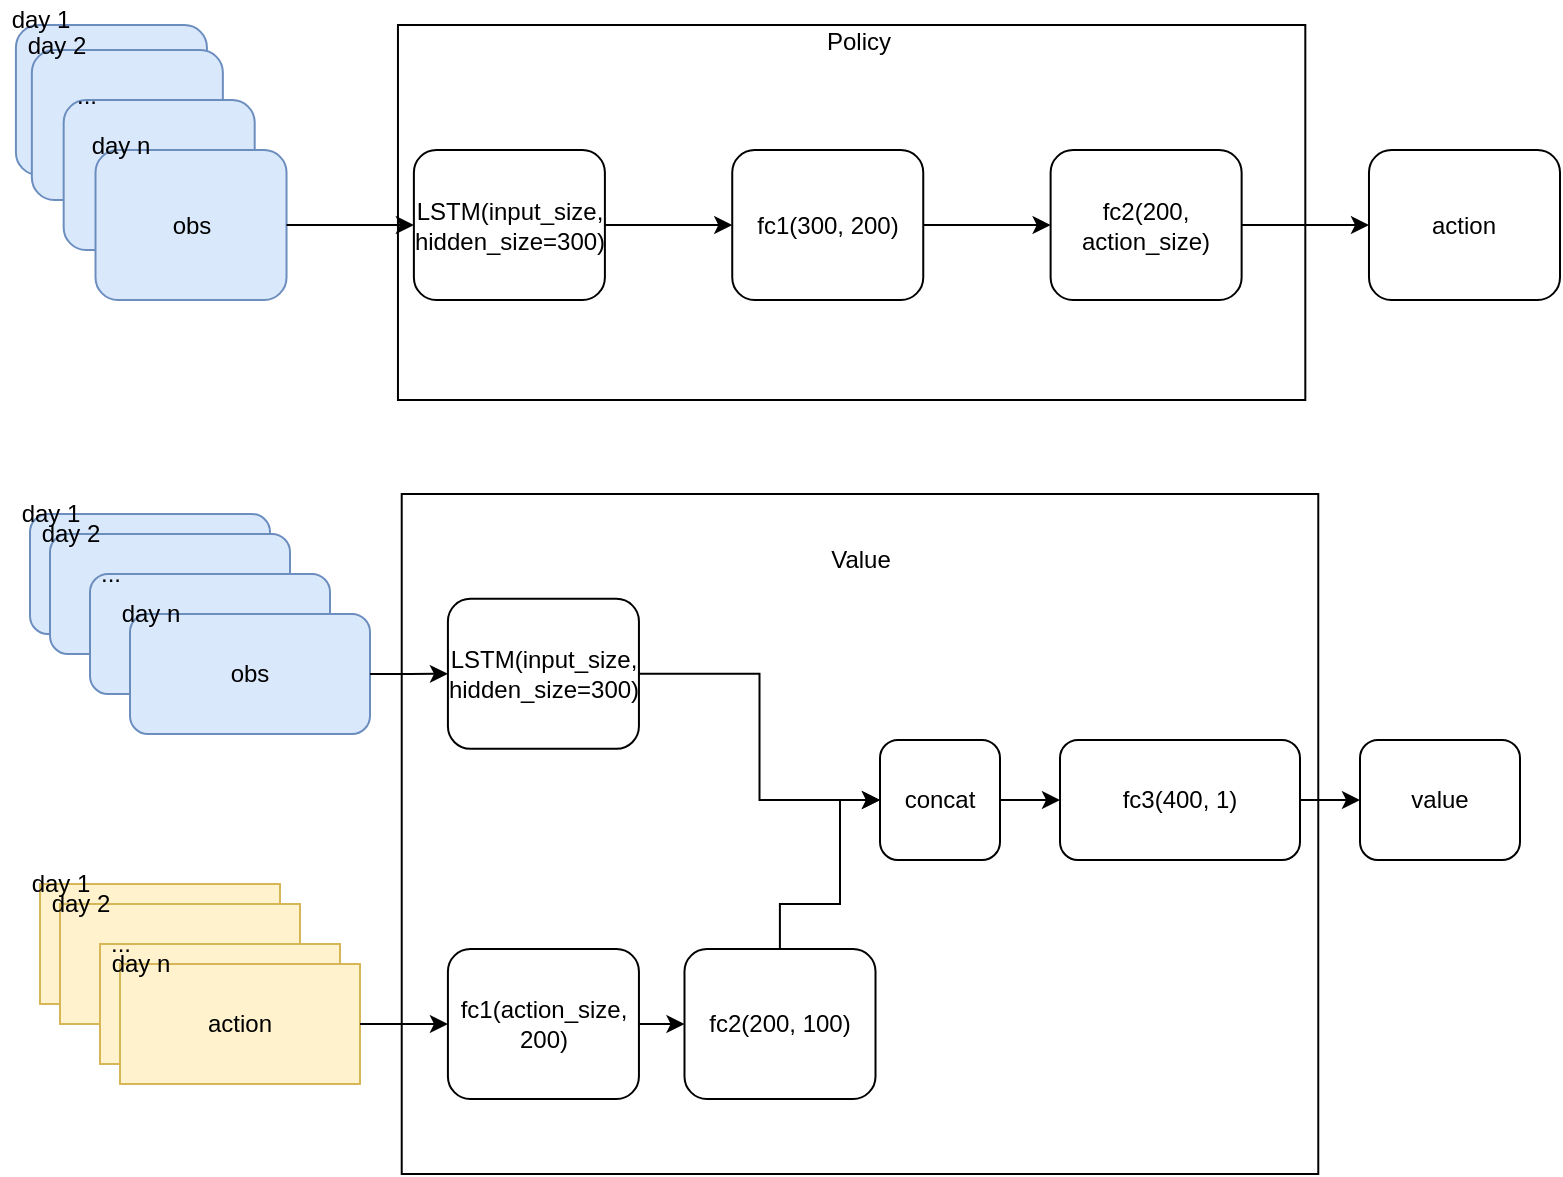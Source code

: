 <mxfile version="12.7.0" type="github">
  <diagram id="daTb2npAAJ260f9mKlmX" name="Page-1">
    <mxGraphModel dx="1426" dy="794" grid="1" gridSize="10" guides="1" tooltips="1" connect="1" arrows="1" fold="1" page="1" pageScale="1" pageWidth="827" pageHeight="1169" math="0" shadow="0">
      <root>
        <mxCell id="0"/>
        <mxCell id="1" parent="0"/>
        <mxCell id="OG2uGzJ4i9f9NUBHowkB-85" value="" style="rounded=0;whiteSpace=wrap;html=1;" vertex="1" parent="1">
          <mxGeometry x="220.86" y="367" width="458.28" height="340" as="geometry"/>
        </mxCell>
        <mxCell id="OG2uGzJ4i9f9NUBHowkB-38" value="" style="group" vertex="1" connectable="0" parent="1">
          <mxGeometry x="30" y="552" width="170" height="110" as="geometry"/>
        </mxCell>
        <mxCell id="OG2uGzJ4i9f9NUBHowkB-24" value="" style="group" vertex="1" connectable="0" parent="OG2uGzJ4i9f9NUBHowkB-38">
          <mxGeometry width="130" height="70" as="geometry"/>
        </mxCell>
        <mxCell id="OG2uGzJ4i9f9NUBHowkB-2" value="action&lt;br&gt;" style="rounded=0;whiteSpace=wrap;html=1;fillColor=#fff2cc;strokeColor=#d6b656;" vertex="1" parent="OG2uGzJ4i9f9NUBHowkB-24">
          <mxGeometry x="10" y="10" width="120" height="60" as="geometry"/>
        </mxCell>
        <mxCell id="OG2uGzJ4i9f9NUBHowkB-7" value="day 1" style="text;html=1;align=center;verticalAlign=middle;resizable=0;points=[];autosize=1;" vertex="1" parent="OG2uGzJ4i9f9NUBHowkB-24">
          <mxGeometry width="40" height="20" as="geometry"/>
        </mxCell>
        <mxCell id="OG2uGzJ4i9f9NUBHowkB-25" value="" style="group" vertex="1" connectable="0" parent="OG2uGzJ4i9f9NUBHowkB-38">
          <mxGeometry x="10" y="10" width="130" height="70" as="geometry"/>
        </mxCell>
        <mxCell id="OG2uGzJ4i9f9NUBHowkB-26" value="action&lt;br&gt;" style="rounded=0;whiteSpace=wrap;html=1;fillColor=#fff2cc;strokeColor=#d6b656;" vertex="1" parent="OG2uGzJ4i9f9NUBHowkB-25">
          <mxGeometry x="10" y="10" width="120" height="60" as="geometry"/>
        </mxCell>
        <mxCell id="OG2uGzJ4i9f9NUBHowkB-27" value="day 2" style="text;html=1;align=center;verticalAlign=middle;resizable=0;points=[];autosize=1;" vertex="1" parent="OG2uGzJ4i9f9NUBHowkB-25">
          <mxGeometry width="40" height="20" as="geometry"/>
        </mxCell>
        <mxCell id="OG2uGzJ4i9f9NUBHowkB-31" value="" style="group" vertex="1" connectable="0" parent="OG2uGzJ4i9f9NUBHowkB-38">
          <mxGeometry x="30" y="30" width="130" height="70" as="geometry"/>
        </mxCell>
        <mxCell id="OG2uGzJ4i9f9NUBHowkB-32" value="action&lt;br&gt;" style="rounded=0;whiteSpace=wrap;html=1;fillColor=#fff2cc;strokeColor=#d6b656;" vertex="1" parent="OG2uGzJ4i9f9NUBHowkB-31">
          <mxGeometry x="10" y="10" width="120" height="60" as="geometry"/>
        </mxCell>
        <mxCell id="OG2uGzJ4i9f9NUBHowkB-33" value="..." style="text;html=1;align=center;verticalAlign=middle;resizable=0;points=[];autosize=1;" vertex="1" parent="OG2uGzJ4i9f9NUBHowkB-31">
          <mxGeometry x="5" width="30" height="20" as="geometry"/>
        </mxCell>
        <mxCell id="OG2uGzJ4i9f9NUBHowkB-34" value="" style="group" vertex="1" connectable="0" parent="OG2uGzJ4i9f9NUBHowkB-38">
          <mxGeometry x="40" y="40" width="130" height="70" as="geometry"/>
        </mxCell>
        <mxCell id="OG2uGzJ4i9f9NUBHowkB-35" value="action&lt;br&gt;" style="rounded=0;whiteSpace=wrap;html=1;fillColor=#fff2cc;strokeColor=#d6b656;" vertex="1" parent="OG2uGzJ4i9f9NUBHowkB-34">
          <mxGeometry x="10" y="10" width="120" height="60" as="geometry"/>
        </mxCell>
        <mxCell id="OG2uGzJ4i9f9NUBHowkB-36" value="day n" style="text;html=1;align=center;verticalAlign=middle;resizable=0;points=[];autosize=1;" vertex="1" parent="OG2uGzJ4i9f9NUBHowkB-34">
          <mxGeometry width="40" height="20" as="geometry"/>
        </mxCell>
        <mxCell id="OG2uGzJ4i9f9NUBHowkB-49" value="" style="group" vertex="1" connectable="0" parent="1">
          <mxGeometry x="25" y="367" width="180" height="120" as="geometry"/>
        </mxCell>
        <mxCell id="OG2uGzJ4i9f9NUBHowkB-50" value="" style="group" vertex="1" connectable="0" parent="OG2uGzJ4i9f9NUBHowkB-49">
          <mxGeometry width="130" height="70" as="geometry"/>
        </mxCell>
        <mxCell id="OG2uGzJ4i9f9NUBHowkB-51" value="market info" style="rounded=1;whiteSpace=wrap;html=1;fillColor=#dae8fc;strokeColor=#6c8ebf;" vertex="1" parent="OG2uGzJ4i9f9NUBHowkB-50">
          <mxGeometry x="10" y="10" width="120" height="60" as="geometry"/>
        </mxCell>
        <mxCell id="OG2uGzJ4i9f9NUBHowkB-52" value="day 1" style="text;html=1;align=center;verticalAlign=middle;resizable=0;points=[];autosize=1;" vertex="1" parent="OG2uGzJ4i9f9NUBHowkB-50">
          <mxGeometry width="40" height="20" as="geometry"/>
        </mxCell>
        <mxCell id="OG2uGzJ4i9f9NUBHowkB-53" value="" style="group" vertex="1" connectable="0" parent="OG2uGzJ4i9f9NUBHowkB-49">
          <mxGeometry x="10" y="10" width="150" height="90" as="geometry"/>
        </mxCell>
        <mxCell id="OG2uGzJ4i9f9NUBHowkB-54" value="market info" style="rounded=1;whiteSpace=wrap;html=1;fillColor=#dae8fc;strokeColor=#6c8ebf;" vertex="1" parent="OG2uGzJ4i9f9NUBHowkB-53">
          <mxGeometry x="10" y="10" width="120" height="60" as="geometry"/>
        </mxCell>
        <mxCell id="OG2uGzJ4i9f9NUBHowkB-55" value="day 2" style="text;html=1;align=center;verticalAlign=middle;resizable=0;points=[];autosize=1;" vertex="1" parent="OG2uGzJ4i9f9NUBHowkB-53">
          <mxGeometry width="40" height="20" as="geometry"/>
        </mxCell>
        <mxCell id="OG2uGzJ4i9f9NUBHowkB-56" value="" style="group" vertex="1" connectable="0" parent="OG2uGzJ4i9f9NUBHowkB-53">
          <mxGeometry x="20" y="20" width="130" height="70" as="geometry"/>
        </mxCell>
        <mxCell id="OG2uGzJ4i9f9NUBHowkB-57" value="market info" style="rounded=1;whiteSpace=wrap;html=1;fillColor=#dae8fc;strokeColor=#6c8ebf;" vertex="1" parent="OG2uGzJ4i9f9NUBHowkB-56">
          <mxGeometry x="10" y="10" width="120" height="60" as="geometry"/>
        </mxCell>
        <mxCell id="OG2uGzJ4i9f9NUBHowkB-58" value="..." style="text;html=1;align=center;verticalAlign=middle;resizable=0;points=[];autosize=1;" vertex="1" parent="OG2uGzJ4i9f9NUBHowkB-56">
          <mxGeometry x="5" width="30" height="20" as="geometry"/>
        </mxCell>
        <mxCell id="OG2uGzJ4i9f9NUBHowkB-59" value="" style="group" vertex="1" connectable="0" parent="OG2uGzJ4i9f9NUBHowkB-49">
          <mxGeometry x="50" y="50" width="130" height="70" as="geometry"/>
        </mxCell>
        <mxCell id="OG2uGzJ4i9f9NUBHowkB-60" value="obs" style="rounded=1;whiteSpace=wrap;html=1;fillColor=#dae8fc;strokeColor=#6c8ebf;" vertex="1" parent="OG2uGzJ4i9f9NUBHowkB-59">
          <mxGeometry x="10" y="10" width="120" height="60" as="geometry"/>
        </mxCell>
        <mxCell id="OG2uGzJ4i9f9NUBHowkB-61" value="day n" style="text;html=1;align=center;verticalAlign=middle;resizable=0;points=[];autosize=1;" vertex="1" parent="OG2uGzJ4i9f9NUBHowkB-59">
          <mxGeometry width="40" height="20" as="geometry"/>
        </mxCell>
        <mxCell id="OG2uGzJ4i9f9NUBHowkB-64" value="" style="group" vertex="1" connectable="0" parent="1">
          <mxGeometry x="20" y="120" width="780" height="200" as="geometry"/>
        </mxCell>
        <mxCell id="OG2uGzJ4i9f9NUBHowkB-62" value="" style="rounded=0;whiteSpace=wrap;html=1;" vertex="1" parent="OG2uGzJ4i9f9NUBHowkB-64">
          <mxGeometry x="198.98" y="12.5" width="453.673" height="187.5" as="geometry"/>
        </mxCell>
        <mxCell id="OG2uGzJ4i9f9NUBHowkB-37" value="" style="group" vertex="1" connectable="0" parent="OG2uGzJ4i9f9NUBHowkB-64">
          <mxGeometry width="143.265" height="150" as="geometry"/>
        </mxCell>
        <mxCell id="OG2uGzJ4i9f9NUBHowkB-8" value="" style="group" vertex="1" connectable="0" parent="OG2uGzJ4i9f9NUBHowkB-37">
          <mxGeometry width="103.469" height="87.5" as="geometry"/>
        </mxCell>
        <mxCell id="OG2uGzJ4i9f9NUBHowkB-1" value="market info" style="rounded=1;whiteSpace=wrap;html=1;fillColor=#dae8fc;strokeColor=#6c8ebf;" vertex="1" parent="OG2uGzJ4i9f9NUBHowkB-8">
          <mxGeometry x="7.959" y="12.5" width="95.51" height="75" as="geometry"/>
        </mxCell>
        <mxCell id="OG2uGzJ4i9f9NUBHowkB-6" value="day 1" style="text;html=1;align=center;verticalAlign=middle;resizable=0;points=[];autosize=1;" vertex="1" parent="OG2uGzJ4i9f9NUBHowkB-8">
          <mxGeometry width="40" height="20" as="geometry"/>
        </mxCell>
        <mxCell id="OG2uGzJ4i9f9NUBHowkB-9" value="" style="group" vertex="1" connectable="0" parent="OG2uGzJ4i9f9NUBHowkB-37">
          <mxGeometry x="7.959" y="12.5" width="119.388" height="112.5" as="geometry"/>
        </mxCell>
        <mxCell id="OG2uGzJ4i9f9NUBHowkB-10" value="market info" style="rounded=1;whiteSpace=wrap;html=1;fillColor=#dae8fc;strokeColor=#6c8ebf;" vertex="1" parent="OG2uGzJ4i9f9NUBHowkB-9">
          <mxGeometry x="7.959" y="12.5" width="95.51" height="75" as="geometry"/>
        </mxCell>
        <mxCell id="OG2uGzJ4i9f9NUBHowkB-11" value="day 2" style="text;html=1;align=center;verticalAlign=middle;resizable=0;points=[];autosize=1;" vertex="1" parent="OG2uGzJ4i9f9NUBHowkB-9">
          <mxGeometry width="40" height="20" as="geometry"/>
        </mxCell>
        <mxCell id="OG2uGzJ4i9f9NUBHowkB-18" value="" style="group" vertex="1" connectable="0" parent="OG2uGzJ4i9f9NUBHowkB-9">
          <mxGeometry x="15.918" y="25" width="103.469" height="87.5" as="geometry"/>
        </mxCell>
        <mxCell id="OG2uGzJ4i9f9NUBHowkB-19" value="market info" style="rounded=1;whiteSpace=wrap;html=1;fillColor=#dae8fc;strokeColor=#6c8ebf;" vertex="1" parent="OG2uGzJ4i9f9NUBHowkB-18">
          <mxGeometry x="7.959" y="12.5" width="95.51" height="75" as="geometry"/>
        </mxCell>
        <mxCell id="OG2uGzJ4i9f9NUBHowkB-20" value="..." style="text;html=1;align=center;verticalAlign=middle;resizable=0;points=[];autosize=1;" vertex="1" parent="OG2uGzJ4i9f9NUBHowkB-18">
          <mxGeometry x="3.98" width="30" height="20" as="geometry"/>
        </mxCell>
        <mxCell id="OG2uGzJ4i9f9NUBHowkB-21" value="" style="group" vertex="1" connectable="0" parent="OG2uGzJ4i9f9NUBHowkB-37">
          <mxGeometry x="39.796" y="62.5" width="103.469" height="87.5" as="geometry"/>
        </mxCell>
        <mxCell id="OG2uGzJ4i9f9NUBHowkB-22" value="obs" style="rounded=1;whiteSpace=wrap;html=1;fillColor=#dae8fc;strokeColor=#6c8ebf;" vertex="1" parent="OG2uGzJ4i9f9NUBHowkB-21">
          <mxGeometry x="7.959" y="12.5" width="95.51" height="75" as="geometry"/>
        </mxCell>
        <mxCell id="OG2uGzJ4i9f9NUBHowkB-23" value="day n" style="text;html=1;align=center;verticalAlign=middle;resizable=0;points=[];autosize=1;" vertex="1" parent="OG2uGzJ4i9f9NUBHowkB-21">
          <mxGeometry width="40" height="20" as="geometry"/>
        </mxCell>
        <mxCell id="OG2uGzJ4i9f9NUBHowkB-40" value="LSTM(input_size, hidden_size=300)" style="rounded=1;whiteSpace=wrap;html=1;" vertex="1" parent="OG2uGzJ4i9f9NUBHowkB-64">
          <mxGeometry x="206.939" y="75" width="95.51" height="75" as="geometry"/>
        </mxCell>
        <mxCell id="OG2uGzJ4i9f9NUBHowkB-43" value="fc1(300, 200)" style="rounded=1;whiteSpace=wrap;html=1;" vertex="1" parent="OG2uGzJ4i9f9NUBHowkB-64">
          <mxGeometry x="366.122" y="75" width="95.51" height="75" as="geometry"/>
        </mxCell>
        <mxCell id="OG2uGzJ4i9f9NUBHowkB-44" value="" style="edgeStyle=orthogonalEdgeStyle;rounded=0;orthogonalLoop=1;jettySize=auto;html=1;" edge="1" parent="OG2uGzJ4i9f9NUBHowkB-64" source="OG2uGzJ4i9f9NUBHowkB-40" target="OG2uGzJ4i9f9NUBHowkB-43">
          <mxGeometry relative="1" as="geometry"/>
        </mxCell>
        <mxCell id="OG2uGzJ4i9f9NUBHowkB-45" value="fc2(200, action_size)" style="rounded=1;whiteSpace=wrap;html=1;" vertex="1" parent="OG2uGzJ4i9f9NUBHowkB-64">
          <mxGeometry x="525.306" y="75" width="95.51" height="75" as="geometry"/>
        </mxCell>
        <mxCell id="OG2uGzJ4i9f9NUBHowkB-46" value="" style="edgeStyle=orthogonalEdgeStyle;rounded=0;orthogonalLoop=1;jettySize=auto;html=1;" edge="1" parent="OG2uGzJ4i9f9NUBHowkB-64" source="OG2uGzJ4i9f9NUBHowkB-43" target="OG2uGzJ4i9f9NUBHowkB-45">
          <mxGeometry relative="1" as="geometry"/>
        </mxCell>
        <mxCell id="OG2uGzJ4i9f9NUBHowkB-47" value="action" style="rounded=1;whiteSpace=wrap;html=1;" vertex="1" parent="OG2uGzJ4i9f9NUBHowkB-64">
          <mxGeometry x="684.49" y="75" width="95.51" height="75" as="geometry"/>
        </mxCell>
        <mxCell id="OG2uGzJ4i9f9NUBHowkB-48" value="" style="edgeStyle=orthogonalEdgeStyle;rounded=0;orthogonalLoop=1;jettySize=auto;html=1;" edge="1" parent="OG2uGzJ4i9f9NUBHowkB-64" source="OG2uGzJ4i9f9NUBHowkB-45" target="OG2uGzJ4i9f9NUBHowkB-47">
          <mxGeometry relative="1" as="geometry"/>
        </mxCell>
        <mxCell id="OG2uGzJ4i9f9NUBHowkB-42" style="edgeStyle=orthogonalEdgeStyle;rounded=0;orthogonalLoop=1;jettySize=auto;html=1;entryX=0;entryY=0.5;entryDx=0;entryDy=0;" edge="1" parent="OG2uGzJ4i9f9NUBHowkB-64" source="OG2uGzJ4i9f9NUBHowkB-22" target="OG2uGzJ4i9f9NUBHowkB-40">
          <mxGeometry relative="1" as="geometry"/>
        </mxCell>
        <mxCell id="OG2uGzJ4i9f9NUBHowkB-63" value="Policy" style="text;html=1;align=center;verticalAlign=middle;resizable=0;points=[];autosize=1;" vertex="1" parent="OG2uGzJ4i9f9NUBHowkB-64">
          <mxGeometry x="404.327" y="11.25" width="50" height="20" as="geometry"/>
        </mxCell>
        <mxCell id="OG2uGzJ4i9f9NUBHowkB-66" value="LSTM(input_size, hidden_size=300)" style="rounded=1;whiteSpace=wrap;html=1;" vertex="1" parent="1">
          <mxGeometry x="243.959" y="419.38" width="95.51" height="75" as="geometry"/>
        </mxCell>
        <mxCell id="OG2uGzJ4i9f9NUBHowkB-68" value="" style="edgeStyle=orthogonalEdgeStyle;rounded=0;orthogonalLoop=1;jettySize=auto;html=1;entryX=0;entryY=0.5;entryDx=0;entryDy=0;" edge="1" parent="1" source="OG2uGzJ4i9f9NUBHowkB-66" target="OG2uGzJ4i9f9NUBHowkB-76">
          <mxGeometry relative="1" as="geometry">
            <mxPoint x="403.142" y="456.88" as="targetPoint"/>
          </mxGeometry>
        </mxCell>
        <mxCell id="OG2uGzJ4i9f9NUBHowkB-75" value="" style="edgeStyle=orthogonalEdgeStyle;rounded=0;orthogonalLoop=1;jettySize=auto;html=1;" edge="1" parent="1" source="OG2uGzJ4i9f9NUBHowkB-73" target="OG2uGzJ4i9f9NUBHowkB-74">
          <mxGeometry relative="1" as="geometry"/>
        </mxCell>
        <mxCell id="OG2uGzJ4i9f9NUBHowkB-73" value="fc1(action_size, 200)" style="rounded=1;whiteSpace=wrap;html=1;" vertex="1" parent="1">
          <mxGeometry x="243.962" y="594.5" width="95.51" height="75" as="geometry"/>
        </mxCell>
        <mxCell id="OG2uGzJ4i9f9NUBHowkB-84" style="edgeStyle=orthogonalEdgeStyle;rounded=0;orthogonalLoop=1;jettySize=auto;html=1;entryX=0;entryY=0.5;entryDx=0;entryDy=0;" edge="1" parent="1" source="OG2uGzJ4i9f9NUBHowkB-74" target="OG2uGzJ4i9f9NUBHowkB-76">
          <mxGeometry relative="1" as="geometry">
            <Array as="points">
              <mxPoint x="410" y="572"/>
              <mxPoint x="440" y="572"/>
              <mxPoint x="440" y="520"/>
            </Array>
          </mxGeometry>
        </mxCell>
        <mxCell id="OG2uGzJ4i9f9NUBHowkB-74" value="fc2(200, 100)" style="rounded=1;whiteSpace=wrap;html=1;" vertex="1" parent="1">
          <mxGeometry x="362.243" y="594.5" width="95.51" height="75" as="geometry"/>
        </mxCell>
        <mxCell id="OG2uGzJ4i9f9NUBHowkB-79" value="" style="edgeStyle=orthogonalEdgeStyle;rounded=0;orthogonalLoop=1;jettySize=auto;html=1;" edge="1" parent="1" source="OG2uGzJ4i9f9NUBHowkB-76" target="OG2uGzJ4i9f9NUBHowkB-78">
          <mxGeometry relative="1" as="geometry"/>
        </mxCell>
        <mxCell id="OG2uGzJ4i9f9NUBHowkB-76" value="concat" style="rounded=1;whiteSpace=wrap;html=1;" vertex="1" parent="1">
          <mxGeometry x="460" y="490" width="60" height="60" as="geometry"/>
        </mxCell>
        <mxCell id="OG2uGzJ4i9f9NUBHowkB-81" value="" style="edgeStyle=orthogonalEdgeStyle;rounded=0;orthogonalLoop=1;jettySize=auto;html=1;" edge="1" parent="1" source="OG2uGzJ4i9f9NUBHowkB-78" target="OG2uGzJ4i9f9NUBHowkB-80">
          <mxGeometry relative="1" as="geometry"/>
        </mxCell>
        <mxCell id="OG2uGzJ4i9f9NUBHowkB-78" value="fc3(400, 1)" style="rounded=1;whiteSpace=wrap;html=1;" vertex="1" parent="1">
          <mxGeometry x="550" y="490" width="120" height="60" as="geometry"/>
        </mxCell>
        <mxCell id="OG2uGzJ4i9f9NUBHowkB-80" value="value" style="rounded=1;whiteSpace=wrap;html=1;" vertex="1" parent="1">
          <mxGeometry x="700" y="490" width="80" height="60" as="geometry"/>
        </mxCell>
        <mxCell id="OG2uGzJ4i9f9NUBHowkB-82" style="edgeStyle=orthogonalEdgeStyle;rounded=0;orthogonalLoop=1;jettySize=auto;html=1;entryX=0;entryY=0.5;entryDx=0;entryDy=0;" edge="1" parent="1" source="OG2uGzJ4i9f9NUBHowkB-60" target="OG2uGzJ4i9f9NUBHowkB-66">
          <mxGeometry relative="1" as="geometry"/>
        </mxCell>
        <mxCell id="OG2uGzJ4i9f9NUBHowkB-83" style="edgeStyle=orthogonalEdgeStyle;rounded=0;orthogonalLoop=1;jettySize=auto;html=1;entryX=0;entryY=0.5;entryDx=0;entryDy=0;" edge="1" parent="1" source="OG2uGzJ4i9f9NUBHowkB-35" target="OG2uGzJ4i9f9NUBHowkB-73">
          <mxGeometry relative="1" as="geometry"/>
        </mxCell>
        <mxCell id="OG2uGzJ4i9f9NUBHowkB-87" value="Value" style="text;html=1;align=center;verticalAlign=middle;resizable=0;points=[];autosize=1;" vertex="1" parent="1">
          <mxGeometry x="425" y="390" width="50" height="20" as="geometry"/>
        </mxCell>
      </root>
    </mxGraphModel>
  </diagram>
</mxfile>
